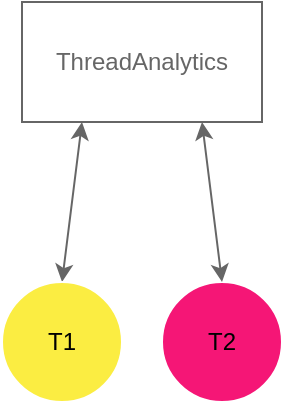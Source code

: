 <mxfile version="14.9.8" type="device"><diagram id="HU4ygTHdNa4ekdaio13U" name="Page-1"><mxGraphModel dx="1422" dy="752" grid="1" gridSize="10" guides="1" tooltips="1" connect="1" arrows="1" fold="1" page="1" pageScale="1" pageWidth="850" pageHeight="1100" math="0" shadow="0"><root><mxCell id="0"/><mxCell id="1" parent="0"/><mxCell id="Kb6VKqcTjLvADGdq1N15-7" value="T2" style="ellipse;whiteSpace=wrap;html=1;strokeColor=#FFFFFF;fillColor=#F51676;" parent="1" vertex="1"><mxGeometry x="330" y="170" width="60" height="60" as="geometry"/></mxCell><mxCell id="Kb6VKqcTjLvADGdq1N15-10" value="ThreadAnalytics" style="rounded=0;whiteSpace=wrap;html=1;fillColor=#FFFFFF;strokeColor=#666666;fontColor=#666666;" parent="1" vertex="1"><mxGeometry x="260" y="30" width="120" height="60" as="geometry"/></mxCell><mxCell id="Kb6VKqcTjLvADGdq1N15-11" value="" style="endArrow=classic;startArrow=classic;html=1;exitX=0.5;exitY=0;exitDx=0;exitDy=0;entryX=0.25;entryY=1;entryDx=0;entryDy=0;strokeColor=#666666;" parent="1" source="Kb6VKqcTjLvADGdq1N15-14" target="Kb6VKqcTjLvADGdq1N15-10" edge="1"><mxGeometry width="50" height="50" relative="1" as="geometry"><mxPoint x="270" y="175" as="sourcePoint"/><mxPoint x="280" y="90" as="targetPoint"/></mxGeometry></mxCell><mxCell id="Kb6VKqcTjLvADGdq1N15-12" value="" style="endArrow=classic;startArrow=classic;html=1;exitX=0.5;exitY=0;exitDx=0;exitDy=0;entryX=0.75;entryY=1;entryDx=0;entryDy=0;strokeColor=#666666;" parent="1" source="Kb6VKqcTjLvADGdq1N15-7" target="Kb6VKqcTjLvADGdq1N15-10" edge="1"><mxGeometry width="50" height="50" relative="1" as="geometry"><mxPoint x="255" y="220" as="sourcePoint"/><mxPoint x="310" y="90" as="targetPoint"/></mxGeometry></mxCell><mxCell id="Kb6VKqcTjLvADGdq1N15-14" value="T1" style="ellipse;whiteSpace=wrap;html=1;strokeColor=#FFFFFF;fillColor=#FBED42;" parent="1" vertex="1"><mxGeometry x="250" y="170" width="60" height="60" as="geometry"/></mxCell></root></mxGraphModel></diagram></mxfile>